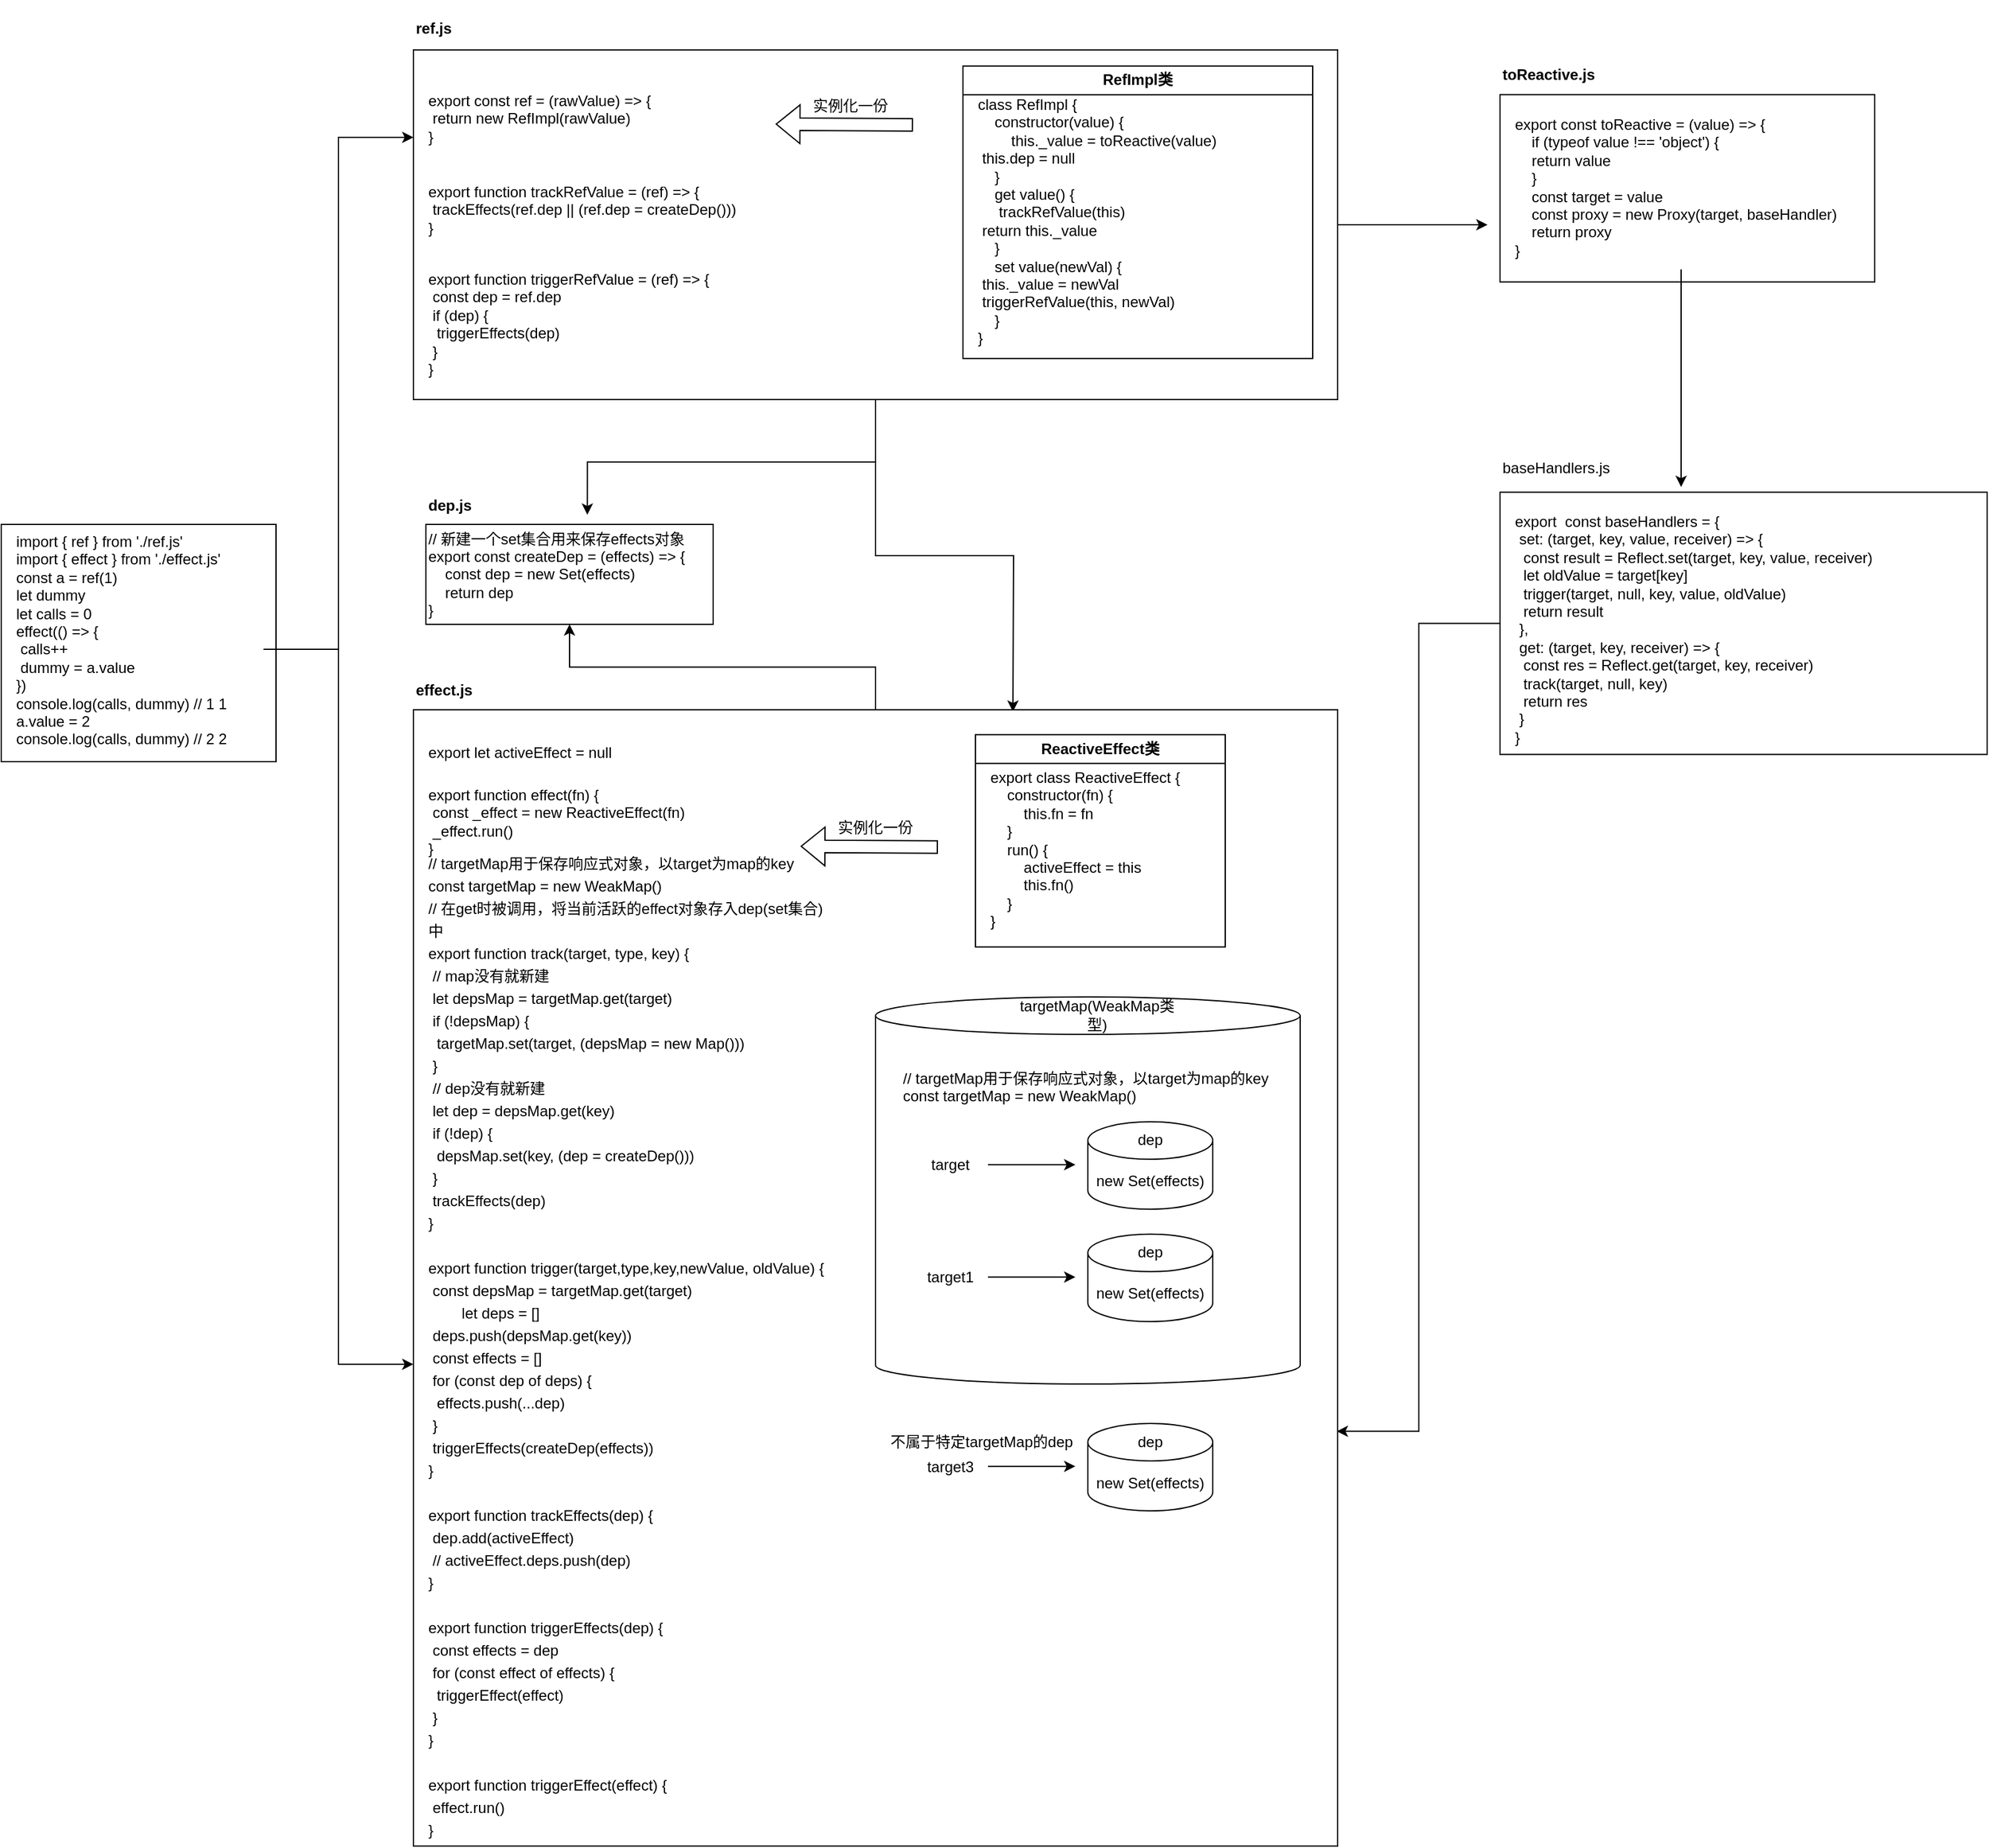 <mxfile version="21.7.5" type="github">
  <diagram name="Page-1" id="0Q7t6ijoDG1jxrJWOxci">
    <mxGraphModel dx="2474" dy="1622" grid="1" gridSize="10" guides="1" tooltips="1" connect="1" arrows="1" fold="1" page="0" pageScale="1" pageWidth="850" pageHeight="1100" math="0" shadow="0">
      <root>
        <mxCell id="0" />
        <mxCell id="1" parent="0" />
        <mxCell id="T-G6s2uSpHPfjvhsTkFT-5" value="effect.js" style="text;strokeColor=none;align=left;fillColor=none;html=1;verticalAlign=top;whiteSpace=wrap;rounded=0;fontStyle=1;container=0;" parent="1" vertex="1">
          <mxGeometry x="-70" y="18.42" width="87" height="31.58" as="geometry" />
        </mxCell>
        <mxCell id="T-G6s2uSpHPfjvhsTkFT-15" value="" style="group" parent="1" vertex="1" connectable="0">
          <mxGeometry x="-70" y="-160" width="230" height="110" as="geometry" />
        </mxCell>
        <mxCell id="T-G6s2uSpHPfjvhsTkFT-1" value="" style="rounded=0;whiteSpace=wrap;html=1;" parent="T-G6s2uSpHPfjvhsTkFT-15" vertex="1">
          <mxGeometry y="30" width="230" height="80" as="geometry" />
        </mxCell>
        <mxCell id="T-G6s2uSpHPfjvhsTkFT-13" value="" style="group" parent="T-G6s2uSpHPfjvhsTkFT-15" vertex="1" connectable="0">
          <mxGeometry width="230" height="110" as="geometry" />
        </mxCell>
        <mxCell id="T-G6s2uSpHPfjvhsTkFT-14" value="" style="group" parent="T-G6s2uSpHPfjvhsTkFT-13" vertex="1" connectable="0">
          <mxGeometry width="230" height="110" as="geometry" />
        </mxCell>
        <mxCell id="T-G6s2uSpHPfjvhsTkFT-2" value="&lt;div data-lake_diagram_content_editor_data=&quot;true&quot;&gt;&lt;div&gt;// 新建一个set集合用来保存effects对象&lt;/div&gt;export const createDep = (effects) =&amp;gt; {&lt;div&gt;&amp;nbsp; &amp;nbsp; const dep = new Set(effects)&lt;/div&gt;&lt;div&gt;&amp;nbsp; &amp;nbsp; return dep&lt;/div&gt;&lt;div&gt;}&lt;/div&gt;&lt;/div&gt;" style="text;strokeColor=none;align=left;fillColor=none;html=1;verticalAlign=middle;whiteSpace=wrap;rounded=0;" parent="T-G6s2uSpHPfjvhsTkFT-14" vertex="1">
          <mxGeometry y="30" width="230" height="80" as="geometry" />
        </mxCell>
        <mxCell id="T-G6s2uSpHPfjvhsTkFT-3" value="dep.js" style="text;strokeColor=none;align=left;fillColor=none;html=1;verticalAlign=middle;whiteSpace=wrap;rounded=0;fontStyle=1" parent="T-G6s2uSpHPfjvhsTkFT-14" vertex="1">
          <mxGeometry width="60" height="30" as="geometry" />
        </mxCell>
        <mxCell id="T-G6s2uSpHPfjvhsTkFT-59" value="" style="group" parent="1" vertex="1" connectable="0">
          <mxGeometry x="-410" y="-130" width="220" height="200" as="geometry" />
        </mxCell>
        <mxCell id="T-G6s2uSpHPfjvhsTkFT-34" value="" style="rounded=0;whiteSpace=wrap;html=1;labelBackgroundColor=#FFFFFF;fontFamily=Helvetica;fontColor=#000000;" parent="T-G6s2uSpHPfjvhsTkFT-59" vertex="1">
          <mxGeometry width="220" height="190" as="geometry" />
        </mxCell>
        <mxCell id="T-G6s2uSpHPfjvhsTkFT-35" value="import { ref } from &#39;./ref.js&#39;&amp;nbsp;&lt;br&gt;import { effect } from &#39;./effect.js&#39;&lt;br&gt;const a = ref(1)&lt;br&gt;let dummy&lt;br&gt;let calls = 0&lt;br&gt;effect(() =&amp;gt; {&lt;br&gt;&lt;span style=&quot;white-space: pre;&quot;&gt; &lt;/span&gt;calls++&lt;br&gt;&lt;span style=&quot;white-space: pre;&quot;&gt; &lt;/span&gt;dummy = a.value&lt;br&gt;})&lt;br&gt;console.log(calls, dummy) // 1 1&lt;br&gt;a.value = 2&lt;br&gt;console.log(calls, dummy) // 2 2" style="text;html=1;strokeColor=none;fillColor=none;align=left;verticalAlign=top;whiteSpace=wrap;rounded=0;fontFamily=Helvetica;fontColor=#000000;horizontal=1;" parent="T-G6s2uSpHPfjvhsTkFT-59" vertex="1">
          <mxGeometry x="10" width="200" height="200" as="geometry" />
        </mxCell>
        <mxCell id="T-G6s2uSpHPfjvhsTkFT-89" style="edgeStyle=orthogonalEdgeStyle;rounded=0;orthogonalLoop=1;jettySize=auto;html=1;entryX=0.562;entryY=-0.097;entryDx=0;entryDy=0;entryPerimeter=0;fontFamily=Helvetica;fontColor=#000000;" parent="1" source="T-G6s2uSpHPfjvhsTkFT-60" target="T-G6s2uSpHPfjvhsTkFT-2" edge="1">
          <mxGeometry relative="1" as="geometry" />
        </mxCell>
        <mxCell id="T-G6s2uSpHPfjvhsTkFT-91" style="edgeStyle=orthogonalEdgeStyle;rounded=0;orthogonalLoop=1;jettySize=auto;html=1;fontFamily=Helvetica;fontColor=#000000;" parent="1" source="T-G6s2uSpHPfjvhsTkFT-60" edge="1">
          <mxGeometry relative="1" as="geometry">
            <mxPoint x="780" y="-370.0" as="targetPoint" />
          </mxGeometry>
        </mxCell>
        <mxCell id="T-G6s2uSpHPfjvhsTkFT-159" style="edgeStyle=orthogonalEdgeStyle;rounded=0;orthogonalLoop=1;jettySize=auto;html=1;fontFamily=Helvetica;fontColor=#000000;" parent="1" source="T-G6s2uSpHPfjvhsTkFT-60" edge="1">
          <mxGeometry relative="1" as="geometry">
            <mxPoint x="400" y="20" as="targetPoint" />
          </mxGeometry>
        </mxCell>
        <mxCell id="T-G6s2uSpHPfjvhsTkFT-60" value="" style="rounded=0;whiteSpace=wrap;html=1;labelBackgroundColor=#FFFFFF;fontFamily=Helvetica;fontColor=#000000;" parent="1" vertex="1">
          <mxGeometry x="-80" y="-510" width="740" height="280" as="geometry" />
        </mxCell>
        <mxCell id="T-G6s2uSpHPfjvhsTkFT-61" value="ref.js" style="text;strokeColor=none;align=left;fillColor=none;html=1;verticalAlign=middle;whiteSpace=wrap;rounded=0;fontStyle=1;container=0;" parent="1" vertex="1">
          <mxGeometry x="-80" y="-550" width="87" height="45.789" as="geometry" />
        </mxCell>
        <mxCell id="T-G6s2uSpHPfjvhsTkFT-62" value="RefImpl类" style="swimlane;whiteSpace=wrap;html=1;labelBackgroundColor=#FFFFFF;fontFamily=Helvetica;fontColor=#000000;" parent="1" vertex="1">
          <mxGeometry x="360" y="-497.11" width="280" height="234.21" as="geometry" />
        </mxCell>
        <mxCell id="T-G6s2uSpHPfjvhsTkFT-63" value="&lt;div data-lake_diagram_content_editor_data=&quot;true&quot;&gt;&lt;div data-lake_diagram_content_editor_data=&quot;true&quot;&gt;&lt;span style=&quot;background-color: initial;&quot;&gt;class RefImpl {&lt;/span&gt;&lt;/div&gt;&lt;/div&gt;&lt;div data-lake_diagram_content_editor_data=&quot;true&quot;&gt;&lt;div&gt;&amp;nbsp; &amp;nbsp; constructor(value) {&lt;/div&gt;&lt;div&gt;&amp;nbsp; &amp;nbsp; &amp;nbsp; &amp;nbsp; this._value = toReactive(value)&lt;/div&gt;&lt;div&gt;&lt;span style=&quot;white-space: pre;&quot;&gt; &lt;/span&gt;this.dep = null&lt;br&gt;&lt;/div&gt;&lt;div&gt;&amp;nbsp; &amp;nbsp; }&lt;/div&gt;&lt;div&gt;&amp;nbsp; &amp;nbsp; get value() {&lt;/div&gt;&lt;div&gt;&amp;nbsp; &amp;nbsp;&amp;nbsp;&lt;span style=&quot;white-space: pre;&quot;&gt; &lt;/span&gt;trackRefValue(this)&lt;/div&gt;&lt;div&gt;&lt;span style=&quot;white-space: pre;&quot;&gt; &lt;/span&gt;return this._value&lt;br&gt;&lt;/div&gt;&lt;div&gt;&amp;nbsp; &amp;nbsp; }&lt;/div&gt;&lt;div&gt;&amp;nbsp; &amp;nbsp; set value(newVal) {&lt;/div&gt;&lt;div&gt;&lt;span style=&quot;white-space: pre;&quot;&gt; &lt;/span&gt;this._value = newVal&lt;br&gt;&lt;/div&gt;&lt;div&gt;&lt;span style=&quot;white-space: pre;&quot;&gt; &lt;/span&gt;triggerRefValue(this, newVal)&lt;br&gt;&lt;/div&gt;&lt;div&gt;&amp;nbsp; &amp;nbsp; }&lt;/div&gt;&lt;div&gt;}&lt;/div&gt;&lt;/div&gt;" style="text;strokeColor=none;align=left;fillColor=none;html=1;verticalAlign=top;whiteSpace=wrap;rounded=0;container=0;" parent="T-G6s2uSpHPfjvhsTkFT-62" vertex="1">
          <mxGeometry x="10" y="17.11" width="250" height="208.95" as="geometry" />
        </mxCell>
        <mxCell id="T-G6s2uSpHPfjvhsTkFT-67" value="export const ref = (rawValue) =&amp;gt; {&lt;br&gt;&lt;span style=&quot;white-space: pre;&quot;&gt; &lt;/span&gt;return new RefImpl(rawValue)&lt;br&gt;}" style="text;html=1;strokeColor=none;fillColor=none;align=left;verticalAlign=middle;whiteSpace=wrap;rounded=0;fontFamily=Helvetica;fontColor=#000000;" parent="1" vertex="1">
          <mxGeometry x="-70" y="-490" width="320" height="70" as="geometry" />
        </mxCell>
        <mxCell id="T-G6s2uSpHPfjvhsTkFT-69" value="export function trackRefValue = (ref) =&amp;gt; {&lt;br&gt;&lt;span style=&quot;white-space: pre;&quot;&gt; &lt;/span&gt;trackEffects(ref.dep || (ref.dep = createDep()))&lt;br&gt;}" style="text;html=1;strokeColor=none;fillColor=none;align=left;verticalAlign=top;whiteSpace=wrap;rounded=0;fontFamily=Helvetica;fontColor=#000000;" parent="1" vertex="1">
          <mxGeometry x="-70" y="-410" width="310" height="60" as="geometry" />
        </mxCell>
        <mxCell id="T-G6s2uSpHPfjvhsTkFT-70" value="export function triggerRefValue = (ref) =&amp;gt; {&lt;br&gt;&lt;span style=&quot;white-space: pre;&quot;&gt; &lt;/span&gt;const dep = ref.dep&lt;br&gt;&lt;span style=&quot;white-space: pre;&quot;&gt; &lt;/span&gt;if (dep) {&lt;br&gt;&lt;span style=&quot;white-space: pre;&quot;&gt; &lt;/span&gt;&lt;span style=&quot;white-space: pre;&quot;&gt; &lt;/span&gt;triggerEffects(dep)&lt;br&gt;&lt;span style=&quot;white-space: pre;&quot;&gt; &lt;/span&gt;}&lt;br&gt;}" style="text;html=1;strokeColor=none;fillColor=none;align=left;verticalAlign=top;whiteSpace=wrap;rounded=0;fontFamily=Helvetica;fontColor=#000000;" parent="1" vertex="1">
          <mxGeometry x="-70" y="-340" width="410" height="60" as="geometry" />
        </mxCell>
        <mxCell id="T-G6s2uSpHPfjvhsTkFT-71" value="" style="group" parent="1" vertex="1" connectable="0">
          <mxGeometry x="210" y="-480" width="110" height="30" as="geometry" />
        </mxCell>
        <mxCell id="T-G6s2uSpHPfjvhsTkFT-65" value="" style="shape=flexArrow;endArrow=classic;html=1;rounded=0;fontFamily=Helvetica;fontColor=#000000;exitX=1;exitY=1;exitDx=0;exitDy=0;" parent="T-G6s2uSpHPfjvhsTkFT-71" source="T-G6s2uSpHPfjvhsTkFT-66" edge="1">
          <mxGeometry width="50" height="50" relative="1" as="geometry">
            <mxPoint x="80" y="29.37" as="sourcePoint" />
            <mxPoint y="29.37" as="targetPoint" />
          </mxGeometry>
        </mxCell>
        <mxCell id="T-G6s2uSpHPfjvhsTkFT-66" value="实例化一份" style="text;html=1;strokeColor=none;fillColor=none;align=center;verticalAlign=middle;whiteSpace=wrap;rounded=0;fontFamily=Helvetica;fontColor=#000000;" parent="T-G6s2uSpHPfjvhsTkFT-71" vertex="1">
          <mxGeometry x="10" width="100" height="30" as="geometry" />
        </mxCell>
        <mxCell id="T-G6s2uSpHPfjvhsTkFT-78" value="" style="group" parent="1" vertex="1" connectable="0">
          <mxGeometry x="790" y="-520" width="300" height="195.79" as="geometry" />
        </mxCell>
        <mxCell id="T-G6s2uSpHPfjvhsTkFT-75" value="" style="rounded=0;whiteSpace=wrap;html=1;labelBackgroundColor=#FFFFFF;fontFamily=Helvetica;fontColor=#000000;" parent="T-G6s2uSpHPfjvhsTkFT-78" vertex="1">
          <mxGeometry y="45.79" width="300" height="150" as="geometry" />
        </mxCell>
        <mxCell id="T-G6s2uSpHPfjvhsTkFT-76" value="toReactive.js" style="text;strokeColor=none;align=left;fillColor=none;html=1;verticalAlign=top;whiteSpace=wrap;rounded=0;fontStyle=1;container=0;" parent="T-G6s2uSpHPfjvhsTkFT-78" vertex="1">
          <mxGeometry y="15.79" width="87" height="30" as="geometry" />
        </mxCell>
        <mxCell id="T-G6s2uSpHPfjvhsTkFT-77" value="export const toReactive = (value) =&amp;gt; {&lt;br&gt;&amp;nbsp; &amp;nbsp; if (typeof value !== &#39;object&#39;) {&lt;br&gt;&amp;nbsp; &amp;nbsp;&lt;span style=&quot;white-space: pre;&quot;&gt; &lt;/span&gt;return value&lt;br&gt;&amp;nbsp; &amp;nbsp; }&lt;br&gt;&amp;nbsp; &amp;nbsp; const target = value&lt;br&gt;&amp;nbsp; &amp;nbsp; const proxy = new Proxy(target, baseHandler)&lt;br&gt;&amp;nbsp; &amp;nbsp; return proxy&lt;br&gt;}" style="text;html=1;strokeColor=none;fillColor=none;align=left;verticalAlign=top;whiteSpace=wrap;rounded=0;fontFamily=Helvetica;fontColor=#000000;" parent="T-G6s2uSpHPfjvhsTkFT-78" vertex="1">
          <mxGeometry x="10" y="55.79" width="270" height="130" as="geometry" />
        </mxCell>
        <mxCell id="T-G6s2uSpHPfjvhsTkFT-86" style="edgeStyle=orthogonalEdgeStyle;rounded=0;orthogonalLoop=1;jettySize=auto;html=1;entryX=0;entryY=0.25;entryDx=0;entryDy=0;fontFamily=Helvetica;fontColor=#000000;" parent="1" source="T-G6s2uSpHPfjvhsTkFT-35" target="T-G6s2uSpHPfjvhsTkFT-60" edge="1">
          <mxGeometry relative="1" as="geometry" />
        </mxCell>
        <mxCell id="T-G6s2uSpHPfjvhsTkFT-87" style="edgeStyle=orthogonalEdgeStyle;rounded=0;orthogonalLoop=1;jettySize=auto;html=1;entryX=0;entryY=0.576;entryDx=0;entryDy=0;entryPerimeter=0;fontFamily=Helvetica;fontColor=#000000;" parent="1" source="T-G6s2uSpHPfjvhsTkFT-35" target="T-G6s2uSpHPfjvhsTkFT-4" edge="1">
          <mxGeometry relative="1" as="geometry" />
        </mxCell>
        <mxCell id="T-G6s2uSpHPfjvhsTkFT-118" value="" style="group" parent="1" vertex="1" connectable="0">
          <mxGeometry x="790" y="-190" width="390" height="244.21" as="geometry" />
        </mxCell>
        <mxCell id="T-G6s2uSpHPfjvhsTkFT-109" value="" style="rounded=0;whiteSpace=wrap;html=1;labelBackgroundColor=#FFFFFF;fontFamily=Helvetica;fontColor=#000000;" parent="T-G6s2uSpHPfjvhsTkFT-118" vertex="1">
          <mxGeometry y="34.21" width="390" height="210" as="geometry" />
        </mxCell>
        <mxCell id="T-G6s2uSpHPfjvhsTkFT-114" value="baseHandlers.js" style="text;html=1;strokeColor=none;fillColor=none;align=left;verticalAlign=middle;whiteSpace=wrap;rounded=0;fontFamily=Helvetica;fontColor=#000000;" parent="T-G6s2uSpHPfjvhsTkFT-118" vertex="1">
          <mxGeometry width="120" height="30" as="geometry" />
        </mxCell>
        <mxCell id="T-G6s2uSpHPfjvhsTkFT-115" value="export&amp;nbsp; const baseHandlers = {&lt;br&gt;&lt;span style=&quot;white-space: pre;&quot;&gt; &lt;/span&gt;set: (target, key, value, receiver) =&amp;gt; {&lt;br&gt;&lt;span style=&quot;white-space: pre;&quot;&gt; &lt;/span&gt;&lt;span style=&quot;white-space: pre;&quot;&gt; &lt;/span&gt;const result = Reflect.set(target, key, value, receiver)&lt;br&gt;&lt;span style=&quot;white-space: pre;&quot;&gt; &lt;/span&gt;&lt;span style=&quot;white-space: pre;&quot;&gt; &lt;/span&gt;let oldValue = target[key]&lt;br&gt;&lt;span style=&quot;white-space: pre;&quot;&gt; &lt;/span&gt;&lt;span style=&quot;white-space: pre;&quot;&gt; &lt;/span&gt;trigger(target, null, key, value, oldValue)&lt;br&gt;&lt;span style=&quot;white-space: pre;&quot;&gt; &lt;/span&gt;&lt;span style=&quot;white-space: pre;&quot;&gt; &lt;/span&gt;return result&lt;br&gt;&lt;span style=&quot;white-space: pre;&quot;&gt; &lt;/span&gt;},&lt;br&gt;&lt;span style=&quot;white-space: pre;&quot;&gt; &lt;/span&gt;get: (target, key, receiver) =&amp;gt; {&lt;br&gt;&lt;span style=&quot;white-space: pre;&quot;&gt; &lt;/span&gt;&lt;span style=&quot;white-space: pre;&quot;&gt; &lt;/span&gt;const res = Reflect.get(target, key, receiver)&lt;br&gt;&lt;span style=&quot;white-space: pre;&quot;&gt; &lt;/span&gt;&lt;span style=&quot;white-space: pre;&quot;&gt; &lt;/span&gt;track(target, null, key)&lt;br&gt;&lt;span style=&quot;white-space: pre;&quot;&gt; &lt;/span&gt;&lt;span style=&quot;white-space: pre;&quot;&gt; &lt;/span&gt;return res&lt;br&gt;&lt;span style=&quot;white-space: pre;&quot;&gt; &lt;/span&gt;}&lt;br&gt;}" style="text;html=1;strokeColor=none;fillColor=none;align=left;verticalAlign=top;whiteSpace=wrap;rounded=0;fontFamily=Helvetica;fontColor=#000000;" parent="T-G6s2uSpHPfjvhsTkFT-118" vertex="1">
          <mxGeometry x="10" y="44.21" width="350" height="190" as="geometry" />
        </mxCell>
        <mxCell id="T-G6s2uSpHPfjvhsTkFT-119" style="edgeStyle=orthogonalEdgeStyle;rounded=0;orthogonalLoop=1;jettySize=auto;html=1;entryX=0.999;entryY=0.635;entryDx=0;entryDy=0;entryPerimeter=0;fontFamily=Helvetica;fontColor=#000000;" parent="1" source="T-G6s2uSpHPfjvhsTkFT-109" target="T-G6s2uSpHPfjvhsTkFT-4" edge="1">
          <mxGeometry relative="1" as="geometry" />
        </mxCell>
        <mxCell id="T-G6s2uSpHPfjvhsTkFT-120" style="edgeStyle=orthogonalEdgeStyle;rounded=0;orthogonalLoop=1;jettySize=auto;html=1;fontFamily=Helvetica;fontColor=#000000;" parent="1" source="T-G6s2uSpHPfjvhsTkFT-77" edge="1">
          <mxGeometry relative="1" as="geometry">
            <mxPoint x="935" y="-160" as="targetPoint" />
          </mxGeometry>
        </mxCell>
        <mxCell id="T-G6s2uSpHPfjvhsTkFT-156" value="" style="group;rotation=90;" parent="1" vertex="1" connectable="0">
          <mxGeometry x="-80" y="18.42" width="740" height="910" as="geometry" />
        </mxCell>
        <mxCell id="T-G6s2uSpHPfjvhsTkFT-4" value="" style="rounded=0;whiteSpace=wrap;html=1;container=0;" parent="T-G6s2uSpHPfjvhsTkFT-156" vertex="1">
          <mxGeometry width="740" height="910" as="geometry" />
        </mxCell>
        <mxCell id="T-G6s2uSpHPfjvhsTkFT-155" value="" style="group" parent="T-G6s2uSpHPfjvhsTkFT-156" vertex="1" connectable="0">
          <mxGeometry x="10" y="20" width="700" height="860" as="geometry" />
        </mxCell>
        <mxCell id="T-G6s2uSpHPfjvhsTkFT-36" value="ReactiveEffect类" style="swimlane;whiteSpace=wrap;html=1;labelBackgroundColor=#FFFFFF;fontFamily=Helvetica;fontColor=#000000;" parent="T-G6s2uSpHPfjvhsTkFT-155" vertex="1">
          <mxGeometry x="440" width="200" height="170" as="geometry" />
        </mxCell>
        <mxCell id="T-G6s2uSpHPfjvhsTkFT-6" value="&lt;div data-lake_diagram_content_editor_data=&quot;true&quot;&gt;&lt;div data-lake_diagram_content_editor_data=&quot;true&quot;&gt;&lt;span style=&quot;background-color: initial;&quot;&gt;export class ReactiveEffect {&lt;/span&gt;&lt;/div&gt;&lt;/div&gt;&lt;div data-lake_diagram_content_editor_data=&quot;true&quot;&gt;&lt;div&gt;&amp;nbsp; &amp;nbsp; constructor(fn) {&lt;/div&gt;&lt;div&gt;&amp;nbsp; &amp;nbsp; &amp;nbsp; &amp;nbsp; this.fn = fn&lt;/div&gt;&lt;div&gt;&amp;nbsp; &amp;nbsp; }&lt;/div&gt;&lt;div&gt;&amp;nbsp; &amp;nbsp; run() {&lt;/div&gt;&lt;div&gt;&amp;nbsp; &amp;nbsp; &amp;nbsp; &amp;nbsp; activeEffect = this&lt;/div&gt;&lt;div&gt;&amp;nbsp; &amp;nbsp; &amp;nbsp; &amp;nbsp; this.fn()&lt;/div&gt;&lt;div&gt;&amp;nbsp; &amp;nbsp; }&lt;/div&gt;&lt;div&gt;}&lt;/div&gt;&lt;/div&gt;" style="text;strokeColor=none;align=left;fillColor=none;html=1;verticalAlign=top;whiteSpace=wrap;rounded=0;container=0;" parent="T-G6s2uSpHPfjvhsTkFT-36" vertex="1">
          <mxGeometry x="10" y="21.05" width="180" height="148.95" as="geometry" />
        </mxCell>
        <mxCell id="T-G6s2uSpHPfjvhsTkFT-121" value="" style="group" parent="T-G6s2uSpHPfjvhsTkFT-155" vertex="1" connectable="0">
          <mxGeometry width="330" height="860" as="geometry" />
        </mxCell>
        <mxCell id="T-G6s2uSpHPfjvhsTkFT-16" value="&lt;div style=&quot;line-height: 18px;&quot;&gt;&lt;span style=&quot;background-color: rgb(255, 255, 255);&quot;&gt;// targetMap用于保存响应式对象，以target为map的key&lt;br&gt;&lt;/span&gt;&lt;div style=&quot;&quot;&gt;&lt;span style=&quot;background-color: rgb(255, 255, 255);&quot;&gt;const targetMap = new WeakMap()&lt;/span&gt;&lt;/div&gt;&lt;div style=&quot;&quot;&gt;&lt;span style=&quot;background-color: rgb(255, 255, 255);&quot;&gt;// 在get时被调用，将当前活跃的effect对象存入dep(set集合)中&lt;/span&gt;&lt;/div&gt;&lt;div style=&quot;&quot;&gt;&lt;span style=&quot;background-color: rgb(255, 255, 255);&quot;&gt;export function track(target, type, key) {&lt;/span&gt;&lt;/div&gt;&lt;div style=&quot;&quot;&gt;&lt;span style=&quot;background-color: rgb(255, 255, 255);&quot;&gt;&lt;span style=&quot;white-space: pre;&quot;&gt; &lt;/span&gt;// map没有就新建&lt;br&gt;&lt;/span&gt;&lt;/div&gt;&lt;div style=&quot;&quot;&gt;    &lt;span style=&quot;background-color: rgb(255, 255, 255);&quot;&gt;&lt;span style=&quot;white-space: pre;&quot;&gt; &lt;/span&gt;let depsMap = targetMap.get(target)&lt;/span&gt;&lt;/div&gt;&lt;div style=&quot;&quot;&gt;    &lt;span style=&quot;background-color: rgb(255, 255, 255);&quot;&gt;&lt;span style=&quot;white-space: pre;&quot;&gt; &lt;/span&gt;if (!depsMap) {&lt;/span&gt;&lt;/div&gt;&lt;div style=&quot;&quot;&gt;        &lt;span style=&quot;background-color: rgb(255, 255, 255);&quot;&gt;&lt;span style=&quot;white-space: pre;&quot;&gt; &lt;/span&gt;&lt;span style=&quot;white-space: pre;&quot;&gt; &lt;/span&gt;targetMap.set(target, (depsMap = new Map()))&lt;/span&gt;&lt;/div&gt;&lt;div style=&quot;&quot;&gt;&lt;span style=&quot;background-color: rgb(255, 255, 255);&quot;&gt;    &lt;span style=&quot;white-space: pre;&quot;&gt; &lt;/span&gt;}&lt;/span&gt;&lt;/div&gt;&lt;div style=&quot;&quot;&gt;&lt;span style=&quot;background-color: rgb(255, 255, 255);&quot;&gt;&lt;span style=&quot;white-space: pre;&quot;&gt; &lt;/span&gt;// dep没有就新建&lt;/span&gt;&lt;/div&gt;&lt;div style=&quot;&quot;&gt;    &lt;span style=&quot;background-color: rgb(255, 255, 255);&quot;&gt;&lt;span style=&quot;white-space: pre;&quot;&gt; &lt;/span&gt;let dep = depsMap.get(key)&lt;/span&gt;&lt;/div&gt;&lt;div style=&quot;&quot;&gt;    &lt;span style=&quot;background-color: rgb(255, 255, 255);&quot;&gt;&lt;span style=&quot;white-space: pre;&quot;&gt; &lt;/span&gt;if (!dep) {&lt;/span&gt;&lt;/div&gt;&lt;div style=&quot;&quot;&gt;        &lt;span style=&quot;background-color: rgb(255, 255, 255);&quot;&gt;&lt;span style=&quot;white-space: pre;&quot;&gt; &lt;/span&gt;&lt;span style=&quot;white-space: pre;&quot;&gt; &lt;/span&gt;depsMap.set(key, (dep = createDep()))&lt;/span&gt;&lt;/div&gt;&lt;div style=&quot;&quot;&gt;&lt;span style=&quot;background-color: rgb(255, 255, 255);&quot;&gt;    &lt;span style=&quot;white-space: pre;&quot;&gt; &lt;/span&gt;}&lt;/span&gt;&lt;/div&gt;&lt;div style=&quot;&quot;&gt;    &lt;span style=&quot;background-color: rgb(255, 255, 255);&quot;&gt;&lt;span style=&quot;white-space: pre;&quot;&gt; &lt;/span&gt;trackEffects(dep)&lt;/span&gt;&lt;/div&gt;&lt;div style=&quot;&quot;&gt;&lt;span style=&quot;background-color: rgb(255, 255, 255);&quot;&gt;}&lt;/span&gt;&lt;/div&gt;&lt;span style=&quot;background-color: rgb(255, 255, 255);&quot;&gt;&lt;br&gt;&lt;/span&gt;&lt;div style=&quot;&quot;&gt;&lt;span style=&quot;background-color: rgb(255, 255, 255);&quot;&gt;export function trigger(target,type,key,newValue, oldValue) {&lt;/span&gt;&lt;/div&gt;&lt;div style=&quot;&quot;&gt;&lt;span style=&quot;background-color: rgb(255, 255, 255);&quot;&gt;&lt;span style=&quot;white-space: pre;&quot;&gt; &lt;/span&gt;const depsMap = targetMap.get(target)&lt;br&gt;&amp;nbsp; &amp;nbsp; &amp;nbsp; &amp;nbsp; let deps = []&lt;br&gt;&lt;span style=&quot;white-space: pre;&quot;&gt; &lt;/span&gt;deps.push(depsMap.get(key))&lt;br&gt;&lt;/span&gt;&lt;/div&gt;&lt;div style=&quot;&quot;&gt;&lt;span style=&quot;background-color: rgb(255, 255, 255);&quot;&gt;&lt;span style=&quot;white-space: pre;&quot;&gt; &lt;/span&gt;const effects = []&lt;br&gt;&lt;/span&gt;&lt;/div&gt;&lt;div style=&quot;&quot;&gt;&lt;span style=&quot;background-color: rgb(255, 255, 255);&quot;&gt;&lt;span style=&quot;white-space: pre;&quot;&gt; &lt;/span&gt;for (const dep of deps) {&lt;/span&gt;&lt;/div&gt;&lt;div style=&quot;&quot;&gt;&lt;span style=&quot;background-color: rgb(255, 255, 255);&quot;&gt;&lt;span style=&quot;white-space: pre;&quot;&gt; &lt;/span&gt;&lt;span style=&quot;white-space: pre;&quot;&gt; &lt;/span&gt;effects.push(...dep)&lt;br&gt;&lt;/span&gt;&lt;/div&gt;&lt;div style=&quot;&quot;&gt;&lt;span style=&quot;white-space: pre;&quot;&gt; &lt;/span&gt;}&lt;/div&gt;&lt;div style=&quot;&quot;&gt;&lt;/div&gt;&lt;div style=&quot;&quot;&gt;    &lt;span style=&quot;background-color: rgb(255, 255, 255);&quot;&gt;&lt;span style=&quot;white-space: pre;&quot;&gt; &lt;/span&gt;triggerEffects(createDep(effects))&lt;/span&gt;&lt;/div&gt;&lt;div style=&quot;&quot;&gt;&lt;/div&gt;&lt;div style=&quot;&quot;&gt;&lt;span style=&quot;background-color: rgb(255, 255, 255);&quot;&gt;}&lt;/span&gt;&lt;/div&gt;&lt;span style=&quot;background-color: rgb(255, 255, 255);&quot;&gt;&lt;br&gt;&lt;/span&gt;&lt;div style=&quot;&quot;&gt;&lt;span style=&quot;background-color: rgb(255, 255, 255);&quot;&gt;export function trackEffects(dep) {&lt;/span&gt;&lt;/div&gt;&lt;div style=&quot;&quot;&gt;    &lt;span style=&quot;background-color: rgb(255, 255, 255);&quot;&gt;&lt;span style=&quot;white-space: pre;&quot;&gt; &lt;/span&gt;dep.add(activeEffect)&lt;/span&gt;&lt;/div&gt;&lt;div style=&quot;&quot;&gt;    &lt;span style=&quot;background-color: rgb(255, 255, 255);&quot;&gt;&lt;span style=&quot;white-space: pre;&quot;&gt; &lt;/span&gt;// activeEffect.deps.push(dep)&lt;/span&gt;&lt;/div&gt;&lt;div style=&quot;&quot;&gt;&lt;span style=&quot;background-color: rgb(255, 255, 255);&quot;&gt;}&lt;/span&gt;&lt;/div&gt;&lt;span style=&quot;background-color: rgb(255, 255, 255);&quot;&gt;&lt;br&gt;&lt;/span&gt;&lt;div style=&quot;&quot;&gt;&lt;span style=&quot;background-color: rgb(255, 255, 255);&quot;&gt;export function triggerEffects(dep) {&lt;/span&gt;&lt;/div&gt;&lt;div style=&quot;&quot;&gt;    &lt;span style=&quot;background-color: rgb(255, 255, 255);&quot;&gt;&lt;span style=&quot;white-space: pre;&quot;&gt; &lt;/span&gt;const effects = dep&lt;/span&gt;&lt;/div&gt;&lt;div style=&quot;&quot;&gt;    &lt;span style=&quot;background-color: rgb(255, 255, 255);&quot;&gt;&lt;span style=&quot;white-space: pre;&quot;&gt; &lt;/span&gt;for (const effect of effects) {&lt;/span&gt;&lt;/div&gt;&lt;div style=&quot;&quot;&gt;        &lt;span style=&quot;background-color: rgb(255, 255, 255);&quot;&gt;&lt;span style=&quot;white-space: pre;&quot;&gt; &lt;/span&gt;&lt;span style=&quot;white-space: pre;&quot;&gt; &lt;/span&gt;triggerEffect(effect)&lt;/span&gt;&lt;/div&gt;&lt;div style=&quot;&quot;&gt;&lt;span style=&quot;background-color: rgb(255, 255, 255);&quot;&gt;    &lt;span style=&quot;white-space: pre;&quot;&gt; &lt;/span&gt;}&lt;/span&gt;&lt;/div&gt;&lt;div style=&quot;&quot;&gt;&lt;span style=&quot;background-color: rgb(255, 255, 255);&quot;&gt;}&lt;/span&gt;&lt;/div&gt;&lt;span style=&quot;background-color: rgb(255, 255, 255);&quot;&gt;&lt;br&gt;&lt;/span&gt;&lt;div style=&quot;&quot;&gt;&lt;span style=&quot;background-color: rgb(255, 255, 255);&quot;&gt;export function triggerEffect(effect) {&lt;/span&gt;&lt;/div&gt;&lt;div style=&quot;&quot;&gt;    &lt;span style=&quot;background-color: rgb(255, 255, 255);&quot;&gt;&lt;span style=&quot;white-space: pre;&quot;&gt; &lt;/span&gt;effect.run()&lt;/span&gt;&lt;/div&gt;&lt;div style=&quot;&quot;&gt;&lt;span style=&quot;background-color: rgb(255, 255, 255);&quot;&gt;}&lt;/span&gt;&lt;/div&gt;&lt;/div&gt;" style="text;strokeColor=none;align=left;fillColor=none;html=1;verticalAlign=middle;whiteSpace=wrap;rounded=0;" parent="T-G6s2uSpHPfjvhsTkFT-121" vertex="1">
          <mxGeometry y="120" width="320" height="740" as="geometry" />
        </mxCell>
        <mxCell id="T-G6s2uSpHPfjvhsTkFT-50" value="export function effect(fn) {&lt;br&gt;&lt;span style=&quot;white-space: pre;&quot;&gt; &lt;/span&gt;const _effect = new ReactiveEffect(fn)&lt;br&gt;&lt;span style=&quot;white-space: pre;&quot;&gt; &lt;/span&gt;_effect.run()&lt;br&gt;}" style="text;html=1;strokeColor=none;fillColor=none;align=left;verticalAlign=middle;whiteSpace=wrap;rounded=0;fontFamily=Helvetica;fontColor=#000000;" parent="T-G6s2uSpHPfjvhsTkFT-121" vertex="1">
          <mxGeometry y="40" width="293.818" height="60" as="geometry" />
        </mxCell>
        <mxCell id="T-G6s2uSpHPfjvhsTkFT-58" value="export let activeEffect = null" style="text;html=1;strokeColor=none;fillColor=none;align=left;verticalAlign=middle;whiteSpace=wrap;rounded=0;fontFamily=Helvetica;fontColor=#000000;" parent="T-G6s2uSpHPfjvhsTkFT-121" vertex="1">
          <mxGeometry width="184.242" height="30" as="geometry" />
        </mxCell>
        <mxCell id="T-G6s2uSpHPfjvhsTkFT-147" value="" style="group" parent="T-G6s2uSpHPfjvhsTkFT-155" vertex="1" connectable="0">
          <mxGeometry x="360" y="210" width="340" height="310" as="geometry" />
        </mxCell>
        <mxCell id="T-G6s2uSpHPfjvhsTkFT-154" value="" style="group" parent="T-G6s2uSpHPfjvhsTkFT-147" vertex="1" connectable="0">
          <mxGeometry width="340" height="310" as="geometry" />
        </mxCell>
        <mxCell id="T-G6s2uSpHPfjvhsTkFT-49" value="" style="group" parent="T-G6s2uSpHPfjvhsTkFT-154" vertex="1" connectable="0">
          <mxGeometry width="340" height="310" as="geometry" />
        </mxCell>
        <mxCell id="T-G6s2uSpHPfjvhsTkFT-18" value="" style="shape=cylinder3;whiteSpace=wrap;html=1;boundedLbl=1;backgroundOutline=1;size=15;labelBackgroundColor=#FFFFFF;fontFamily=Helvetica;fontColor=#000000;" parent="T-G6s2uSpHPfjvhsTkFT-49" vertex="1">
          <mxGeometry width="340" height="310" as="geometry" />
        </mxCell>
        <mxCell id="T-G6s2uSpHPfjvhsTkFT-37" value="" style="group" parent="T-G6s2uSpHPfjvhsTkFT-49" vertex="1" connectable="0">
          <mxGeometry x="20" width="320" height="260" as="geometry" />
        </mxCell>
        <mxCell id="T-G6s2uSpHPfjvhsTkFT-19" value="// targetMap用于保存响应式对象，以target为map的key&lt;br style=&quot;border-color: var(--border-color);&quot;&gt;&lt;div style=&quot;border-color: var(--border-color);&quot;&gt;&lt;span style=&quot;border-color: var(--border-color);&quot;&gt;const targetMap = new WeakMap()&lt;/span&gt;&lt;/div&gt;&lt;div style=&quot;&quot;&gt;&lt;span style=&quot;border-color: var(--border-color);&quot;&gt;&lt;br&gt;&lt;/span&gt;&lt;/div&gt;" style="text;strokeColor=none;align=left;fillColor=none;html=1;verticalAlign=middle;whiteSpace=wrap;rounded=0;fontFamily=Helvetica;fontColor=#000000;" parent="T-G6s2uSpHPfjvhsTkFT-37" vertex="1">
          <mxGeometry y="20" width="320" height="120" as="geometry" />
        </mxCell>
        <mxCell id="T-G6s2uSpHPfjvhsTkFT-24" value="" style="group" parent="T-G6s2uSpHPfjvhsTkFT-37" vertex="1" connectable="0">
          <mxGeometry x="10" y="100" width="240" height="70" as="geometry" />
        </mxCell>
        <mxCell id="T-G6s2uSpHPfjvhsTkFT-20" value="target" style="text;html=1;strokeColor=none;fillColor=none;align=center;verticalAlign=middle;whiteSpace=wrap;rounded=0;fontFamily=Helvetica;fontColor=#000000;" parent="T-G6s2uSpHPfjvhsTkFT-24" vertex="1">
          <mxGeometry y="20" width="60" height="30" as="geometry" />
        </mxCell>
        <mxCell id="T-G6s2uSpHPfjvhsTkFT-21" value="new Set(effects)" style="shape=cylinder3;whiteSpace=wrap;html=1;boundedLbl=1;backgroundOutline=1;size=15;labelBackgroundColor=#FFFFFF;fontFamily=Helvetica;fontColor=#000000;" parent="T-G6s2uSpHPfjvhsTkFT-24" vertex="1">
          <mxGeometry x="140" width="100" height="70" as="geometry" />
        </mxCell>
        <mxCell id="T-G6s2uSpHPfjvhsTkFT-23" value="" style="endArrow=classic;html=1;rounded=0;fontFamily=Helvetica;fontColor=#000000;" parent="T-G6s2uSpHPfjvhsTkFT-24" edge="1">
          <mxGeometry width="50" height="50" relative="1" as="geometry">
            <mxPoint x="60" y="34.33" as="sourcePoint" />
            <mxPoint x="130" y="34.33" as="targetPoint" />
          </mxGeometry>
        </mxCell>
        <mxCell id="T-G6s2uSpHPfjvhsTkFT-92" value="dep" style="text;html=1;strokeColor=none;fillColor=none;align=center;verticalAlign=middle;whiteSpace=wrap;rounded=0;fontFamily=Helvetica;fontColor=#000000;" parent="T-G6s2uSpHPfjvhsTkFT-24" vertex="1">
          <mxGeometry x="160" width="60" height="30" as="geometry" />
        </mxCell>
        <mxCell id="T-G6s2uSpHPfjvhsTkFT-29" value="" style="group" parent="T-G6s2uSpHPfjvhsTkFT-37" vertex="1" connectable="0">
          <mxGeometry x="10" y="190" width="240" height="70" as="geometry" />
        </mxCell>
        <mxCell id="T-G6s2uSpHPfjvhsTkFT-161" value="" style="group" parent="T-G6s2uSpHPfjvhsTkFT-29" vertex="1" connectable="0">
          <mxGeometry width="240" height="70" as="geometry" />
        </mxCell>
        <mxCell id="T-G6s2uSpHPfjvhsTkFT-30" value="target1" style="text;html=1;strokeColor=none;fillColor=none;align=center;verticalAlign=middle;whiteSpace=wrap;rounded=0;fontFamily=Helvetica;fontColor=#000000;" parent="T-G6s2uSpHPfjvhsTkFT-161" vertex="1">
          <mxGeometry y="20" width="60" height="30" as="geometry" />
        </mxCell>
        <mxCell id="T-G6s2uSpHPfjvhsTkFT-31" value="new Set(effects)" style="shape=cylinder3;whiteSpace=wrap;html=1;boundedLbl=1;backgroundOutline=1;size=15;labelBackgroundColor=#FFFFFF;fontFamily=Helvetica;fontColor=#000000;" parent="T-G6s2uSpHPfjvhsTkFT-161" vertex="1">
          <mxGeometry x="140" width="100" height="70" as="geometry" />
        </mxCell>
        <mxCell id="T-G6s2uSpHPfjvhsTkFT-32" value="" style="endArrow=classic;html=1;rounded=0;fontFamily=Helvetica;fontColor=#000000;" parent="T-G6s2uSpHPfjvhsTkFT-161" edge="1">
          <mxGeometry width="50" height="50" relative="1" as="geometry">
            <mxPoint x="60" y="34.33" as="sourcePoint" />
            <mxPoint x="130" y="34.33" as="targetPoint" />
          </mxGeometry>
        </mxCell>
        <mxCell id="T-G6s2uSpHPfjvhsTkFT-108" value="dep" style="text;html=1;strokeColor=none;fillColor=none;align=center;verticalAlign=middle;whiteSpace=wrap;rounded=0;fontFamily=Helvetica;fontColor=#000000;" parent="T-G6s2uSpHPfjvhsTkFT-161" vertex="1">
          <mxGeometry x="160" width="60" height="30" as="geometry" />
        </mxCell>
        <mxCell id="T-G6s2uSpHPfjvhsTkFT-33" value="targetMap(WeakMap类型)" style="text;html=1;strokeColor=none;fillColor=none;align=center;verticalAlign=middle;whiteSpace=wrap;rounded=0;fontFamily=Helvetica;fontColor=#000000;" parent="T-G6s2uSpHPfjvhsTkFT-154" vertex="1">
          <mxGeometry x="110" width="135" height="30" as="geometry" />
        </mxCell>
        <mxCell id="T-G6s2uSpHPfjvhsTkFT-151" value="" style="group" parent="T-G6s2uSpHPfjvhsTkFT-155" vertex="1" connectable="0">
          <mxGeometry x="300" y="60" width="110" height="30" as="geometry" />
        </mxCell>
        <mxCell id="T-G6s2uSpHPfjvhsTkFT-152" value="" style="shape=flexArrow;endArrow=classic;html=1;rounded=0;fontFamily=Helvetica;fontColor=#000000;exitX=1;exitY=1;exitDx=0;exitDy=0;" parent="T-G6s2uSpHPfjvhsTkFT-151" source="T-G6s2uSpHPfjvhsTkFT-153" edge="1">
          <mxGeometry width="50" height="50" relative="1" as="geometry">
            <mxPoint x="80" y="29.37" as="sourcePoint" />
            <mxPoint y="29.37" as="targetPoint" />
          </mxGeometry>
        </mxCell>
        <mxCell id="T-G6s2uSpHPfjvhsTkFT-153" value="实例化一份" style="text;html=1;strokeColor=none;fillColor=none;align=center;verticalAlign=middle;whiteSpace=wrap;rounded=0;fontFamily=Helvetica;fontColor=#000000;" parent="T-G6s2uSpHPfjvhsTkFT-151" vertex="1">
          <mxGeometry x="10" width="100" height="30" as="geometry" />
        </mxCell>
        <mxCell id="T-G6s2uSpHPfjvhsTkFT-162" value="" style="group" parent="T-G6s2uSpHPfjvhsTkFT-156" vertex="1" connectable="0">
          <mxGeometry x="400" y="571.58" width="240" height="70" as="geometry" />
        </mxCell>
        <mxCell id="T-G6s2uSpHPfjvhsTkFT-163" value="target3" style="text;html=1;strokeColor=none;fillColor=none;align=center;verticalAlign=middle;whiteSpace=wrap;rounded=0;fontFamily=Helvetica;fontColor=#000000;" parent="T-G6s2uSpHPfjvhsTkFT-162" vertex="1">
          <mxGeometry y="20" width="60" height="30" as="geometry" />
        </mxCell>
        <mxCell id="T-G6s2uSpHPfjvhsTkFT-164" value="new Set(effects)" style="shape=cylinder3;whiteSpace=wrap;html=1;boundedLbl=1;backgroundOutline=1;size=15;labelBackgroundColor=#FFFFFF;fontFamily=Helvetica;fontColor=#000000;" parent="T-G6s2uSpHPfjvhsTkFT-162" vertex="1">
          <mxGeometry x="140" width="100" height="70" as="geometry" />
        </mxCell>
        <mxCell id="T-G6s2uSpHPfjvhsTkFT-165" value="" style="endArrow=classic;html=1;rounded=0;fontFamily=Helvetica;fontColor=#000000;" parent="T-G6s2uSpHPfjvhsTkFT-162" edge="1">
          <mxGeometry width="50" height="50" relative="1" as="geometry">
            <mxPoint x="60" y="34.33" as="sourcePoint" />
            <mxPoint x="130" y="34.33" as="targetPoint" />
          </mxGeometry>
        </mxCell>
        <mxCell id="T-G6s2uSpHPfjvhsTkFT-166" value="dep" style="text;html=1;strokeColor=none;fillColor=none;align=center;verticalAlign=middle;whiteSpace=wrap;rounded=0;fontFamily=Helvetica;fontColor=#000000;" parent="T-G6s2uSpHPfjvhsTkFT-162" vertex="1">
          <mxGeometry x="160" width="60" height="30" as="geometry" />
        </mxCell>
        <mxCell id="T-G6s2uSpHPfjvhsTkFT-167" value="不属于特定targetMap的dep" style="text;html=1;strokeColor=none;fillColor=none;align=left;verticalAlign=middle;whiteSpace=wrap;rounded=0;fontFamily=Helvetica;fontColor=#000000;" parent="T-G6s2uSpHPfjvhsTkFT-162" vertex="1">
          <mxGeometry x="-20" width="160" height="30" as="geometry" />
        </mxCell>
        <mxCell id="T-G6s2uSpHPfjvhsTkFT-158" style="edgeStyle=orthogonalEdgeStyle;rounded=0;orthogonalLoop=1;jettySize=auto;html=1;entryX=0.5;entryY=1;entryDx=0;entryDy=0;fontFamily=Helvetica;fontColor=#000000;" parent="1" source="T-G6s2uSpHPfjvhsTkFT-4" target="T-G6s2uSpHPfjvhsTkFT-2" edge="1">
          <mxGeometry relative="1" as="geometry" />
        </mxCell>
        <mxCell id="T-G6s2uSpHPfjvhsTkFT-168" value="&lt;b&gt;effect.js&lt;/b&gt;" style="text;html=1;strokeColor=none;fillColor=none;align=left;verticalAlign=middle;whiteSpace=wrap;rounded=0;fontFamily=Helvetica;fontColor=#000000;" parent="1" vertex="1">
          <mxGeometry x="-80" y="-11.58" width="60" height="30" as="geometry" />
        </mxCell>
      </root>
    </mxGraphModel>
  </diagram>
</mxfile>
